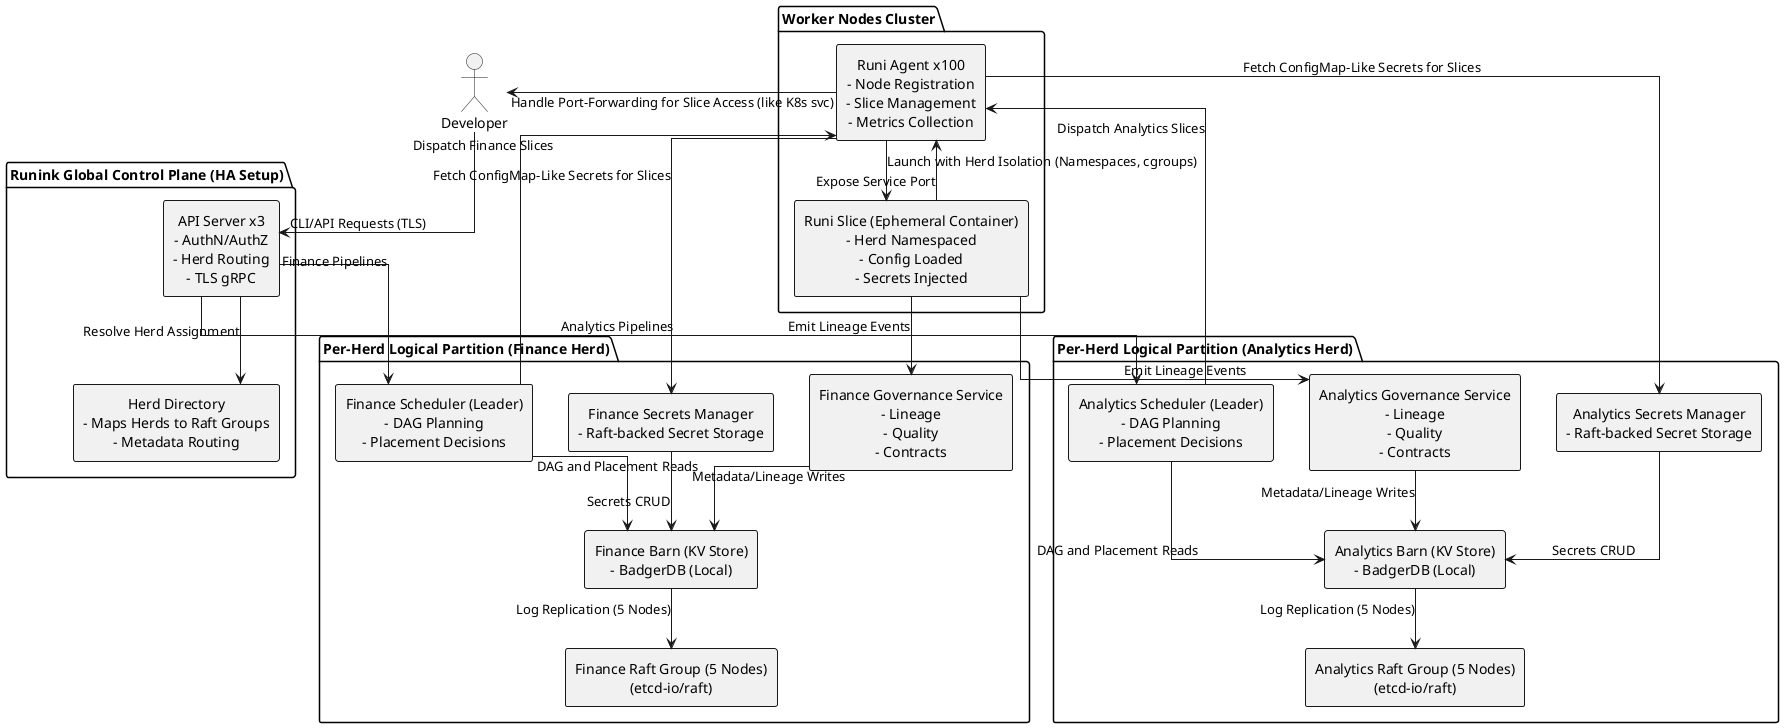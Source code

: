 @startuml

!define RECTANGLE class
skinparam rectangleBorderThickness 1
skinparam defaultTextAlignment center
skinparam linetype ortho

actor Developer

package "Runink Global Control Plane (HA Setup)" {

  rectangle "API Server x3\n- AuthN/AuthZ\n- Herd Routing\n- TLS gRPC" as GlobalAPI
  rectangle "Herd Directory\n- Maps Herds to Raft Groups\n- Metadata Routing" as HerdDirectory

}

package "Per-Herd Logical Partition (Finance Herd)" {
  rectangle "Finance Raft Group (5 Nodes)\n(etcd-io/raft)" as FinanceRaft
  rectangle "Finance Barn (KV Store)\n- BadgerDB (Local)" as FinanceBarn
  rectangle "Finance Scheduler (Leader)\n- DAG Planning\n- Placement Decisions" as FinanceScheduler
  rectangle "Finance Governance Service\n- Lineage\n- Quality\n- Contracts" as FinanceGovernance
  rectangle "Finance Secrets Manager\n- Raft-backed Secret Storage" as FinanceSecrets
}

package "Per-Herd Logical Partition (Analytics Herd)" {
  rectangle "Analytics Raft Group (5 Nodes)\n(etcd-io/raft)" as AnalyticsRaft
  rectangle "Analytics Barn (KV Store)\n- BadgerDB (Local)" as AnalyticsBarn
  rectangle "Analytics Scheduler (Leader)\n- DAG Planning\n- Placement Decisions" as AnalyticsScheduler
  rectangle "Analytics Governance Service\n- Lineage\n- Quality\n- Contracts" as AnalyticsGovernance
  rectangle "Analytics Secrets Manager\n- Raft-backed Secret Storage" as AnalyticsSecrets
}

package "Worker Nodes Cluster" {
  rectangle "Runi Agent x100\n- Node Registration\n- Slice Management\n- Metrics Collection" as RuniAgent
  rectangle "Runi Slice (Ephemeral Container)\n- Herd Namespaced\n- Config Loaded\n- Secrets Injected" as RuniSlice
}

Developer --> GlobalAPI : CLI/API Requests (TLS)
GlobalAPI --> HerdDirectory : Resolve Herd Assignment
GlobalAPI --> FinanceScheduler : Finance Pipelines
GlobalAPI --> AnalyticsScheduler : Analytics Pipelines

FinanceScheduler --> FinanceBarn : DAG and Placement Reads
FinanceGovernance --> FinanceBarn : Metadata/Lineage Writes
FinanceSecrets --> FinanceBarn : Secrets CRUD
FinanceBarn --> FinanceRaft : Log Replication (5 Nodes)

AnalyticsScheduler --> AnalyticsBarn : DAG and Placement Reads
AnalyticsGovernance --> AnalyticsBarn : Metadata/Lineage Writes
AnalyticsSecrets --> AnalyticsBarn : Secrets CRUD
AnalyticsBarn --> AnalyticsRaft : Log Replication (5 Nodes)

FinanceScheduler --> RuniAgent : Dispatch Finance Slices
AnalyticsScheduler --> RuniAgent : Dispatch Analytics Slices

RuniAgent --> RuniSlice : Launch with Herd Isolation (Namespaces, cgroups)
RuniAgent --> FinanceSecrets : Fetch ConfigMap-Like Secrets for Slices
RuniAgent --> AnalyticsSecrets : Fetch ConfigMap-Like Secrets for Slices

RuniSlice --> FinanceGovernance : Emit Lineage Events
RuniSlice --> AnalyticsGovernance : Emit Lineage Events

RuniSlice --> RuniAgent : Expose Service Port
RuniAgent --> Developer : Handle Port-Forwarding for Slice Access (like K8s svc)

@enduml